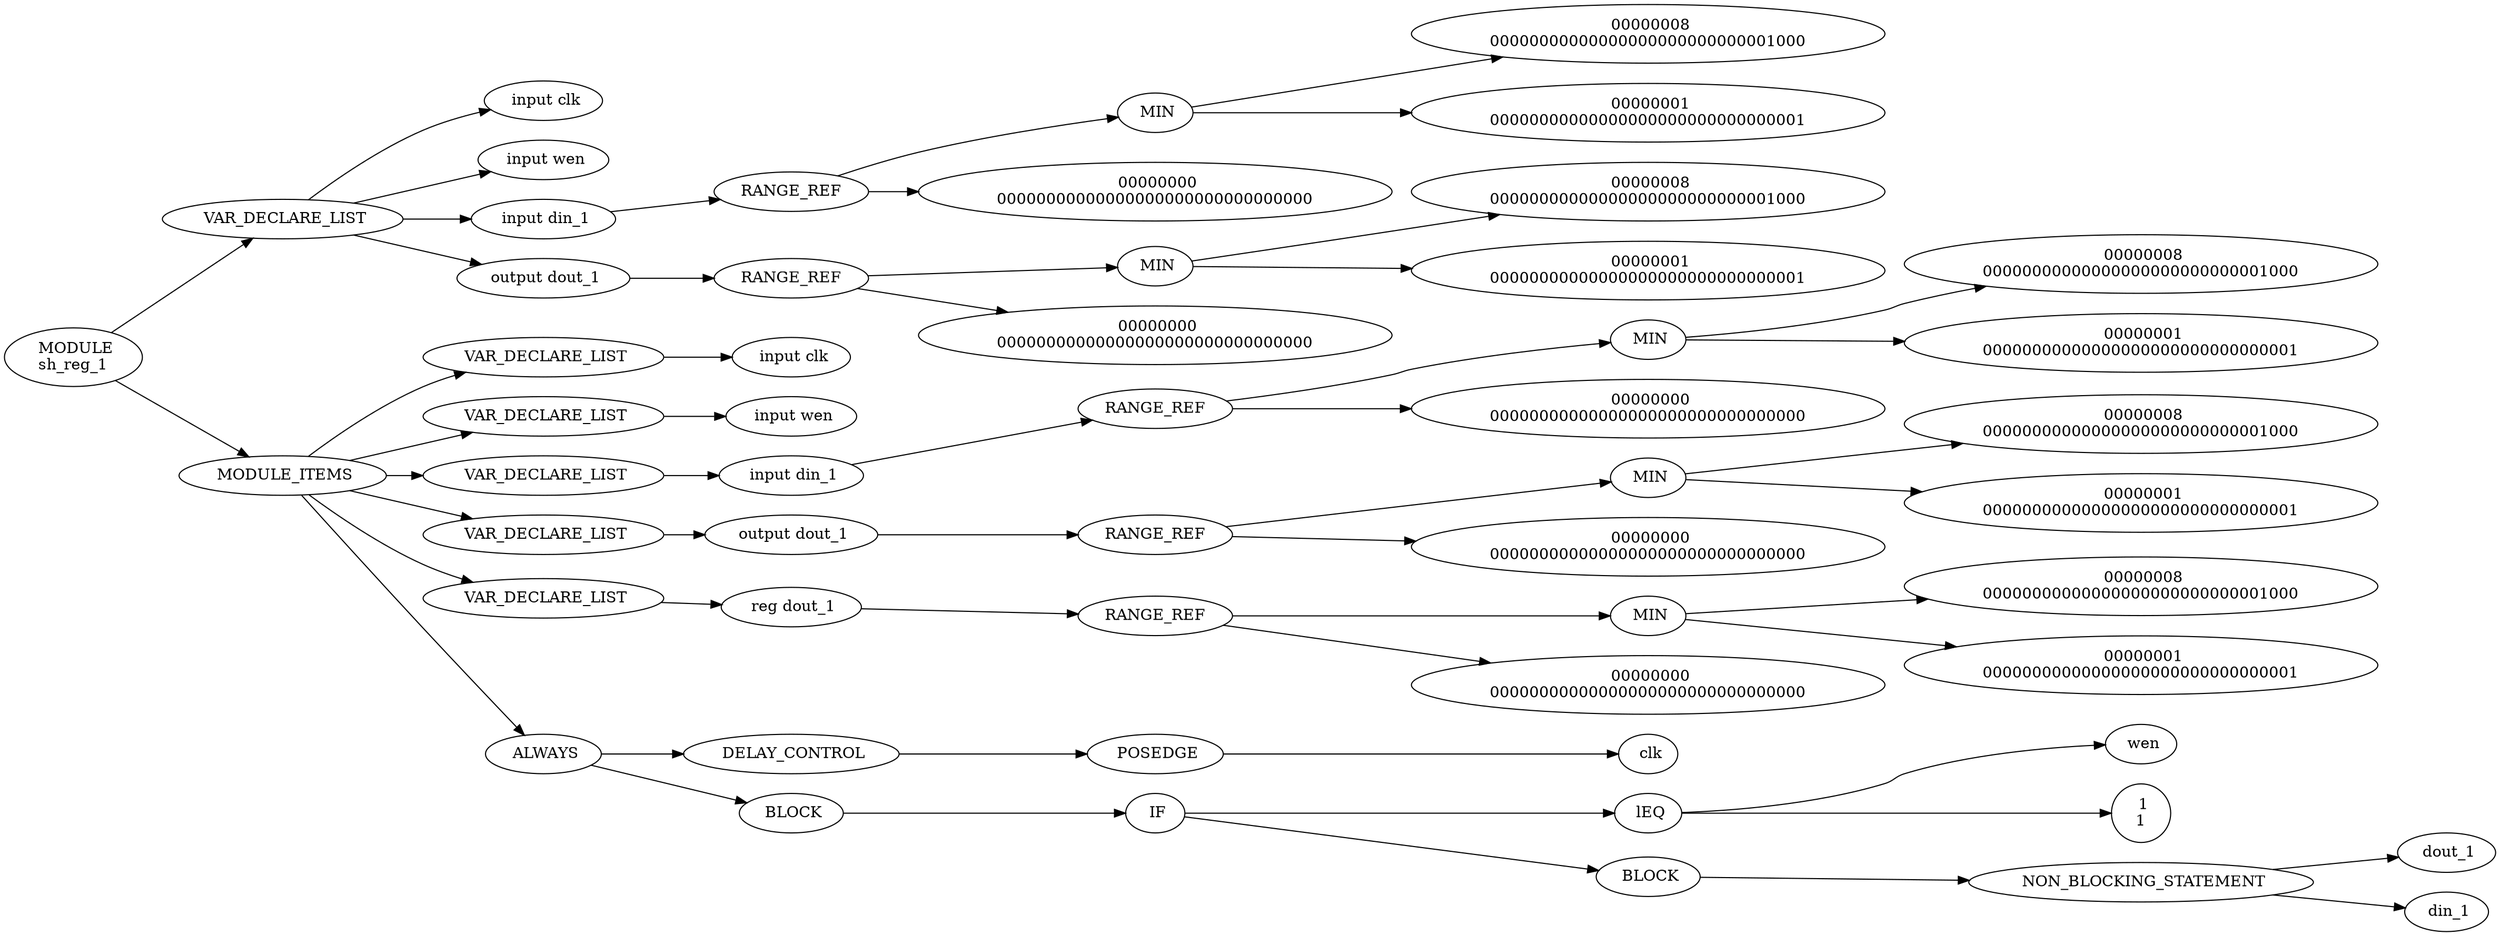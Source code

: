 digraph G {	
rankdir=LR;	
ranksep=.25;
	0 [label=< MODULE<br/>sh_reg_1>];
	1 [label=< VAR_DECLARE_LIST>];
	0 -> 1;
	2 [label=< input clk>];
	1 -> 2;
	3 [label=< input wen>];
	1 -> 3;
	4 [label=< input din_1>];
	1 -> 4;
	5 [label=<RANGE_REF>];
	4 -> 5;
	6 [label=< MIN>];
	5 -> 6;
	7 [label=< 00000008<br/>00000000000000000000000000001000>];
	6 -> 7;
	8 [label=< 00000001<br/>00000000000000000000000000000001>];
	6 -> 8;
	9 [label=< 00000000<br/>00000000000000000000000000000000>];
	5 -> 9;
	10 [label=< output dout_1>];
	1 -> 10;
	11 [label=<RANGE_REF>];
	10 -> 11;
	12 [label=< MIN>];
	11 -> 12;
	13 [label=< 00000008<br/>00000000000000000000000000001000>];
	12 -> 13;
	14 [label=< 00000001<br/>00000000000000000000000000000001>];
	12 -> 14;
	15 [label=< 00000000<br/>00000000000000000000000000000000>];
	11 -> 15;
	16 [label=< MODULE_ITEMS>];
	0 -> 16;
	17 [label=< VAR_DECLARE_LIST>];
	16 -> 17;
	18 [label=< input clk>];
	17 -> 18;
	19 [label=< VAR_DECLARE_LIST>];
	16 -> 19;
	20 [label=< input wen>];
	19 -> 20;
	21 [label=< VAR_DECLARE_LIST>];
	16 -> 21;
	22 [label=< input din_1>];
	21 -> 22;
	23 [label=<RANGE_REF>];
	22 -> 23;
	24 [label=< MIN>];
	23 -> 24;
	25 [label=< 00000008<br/>00000000000000000000000000001000>];
	24 -> 25;
	26 [label=< 00000001<br/>00000000000000000000000000000001>];
	24 -> 26;
	27 [label=< 00000000<br/>00000000000000000000000000000000>];
	23 -> 27;
	28 [label=< VAR_DECLARE_LIST>];
	16 -> 28;
	29 [label=< output dout_1>];
	28 -> 29;
	30 [label=<RANGE_REF>];
	29 -> 30;
	31 [label=< MIN>];
	30 -> 31;
	32 [label=< 00000008<br/>00000000000000000000000000001000>];
	31 -> 32;
	33 [label=< 00000001<br/>00000000000000000000000000000001>];
	31 -> 33;
	34 [label=< 00000000<br/>00000000000000000000000000000000>];
	30 -> 34;
	35 [label=< VAR_DECLARE_LIST>];
	16 -> 35;
	36 [label=< reg dout_1>];
	35 -> 36;
	37 [label=<RANGE_REF>];
	36 -> 37;
	38 [label=< MIN>];
	37 -> 38;
	39 [label=< 00000008<br/>00000000000000000000000000001000>];
	38 -> 39;
	40 [label=< 00000001<br/>00000000000000000000000000000001>];
	38 -> 40;
	41 [label=< 00000000<br/>00000000000000000000000000000000>];
	37 -> 41;
	42 [label=< ALWAYS>];
	16 -> 42;
	43 [label=< DELAY_CONTROL>];
	42 -> 43;
	44 [label=< POSEDGE>];
	43 -> 44;
	45 [label=< clk>];
	44 -> 45;
	46 [label=< BLOCK>];
	42 -> 46;
	47 [label=< IF>];
	46 -> 47;
	48 [label=< lEQ>];
	47 -> 48;
	49 [label=< wen>];
	48 -> 49;
	50 [label=< 1<br/>1>];
	48 -> 50;
	51 [label=< BLOCK>];
	47 -> 51;
	52 [label=< NON_BLOCKING_STATEMENT>];
	51 -> 52;
	53 [label=< dout_1>];
	52 -> 53;
	54 [label=< din_1>];
	52 -> 54;
}
